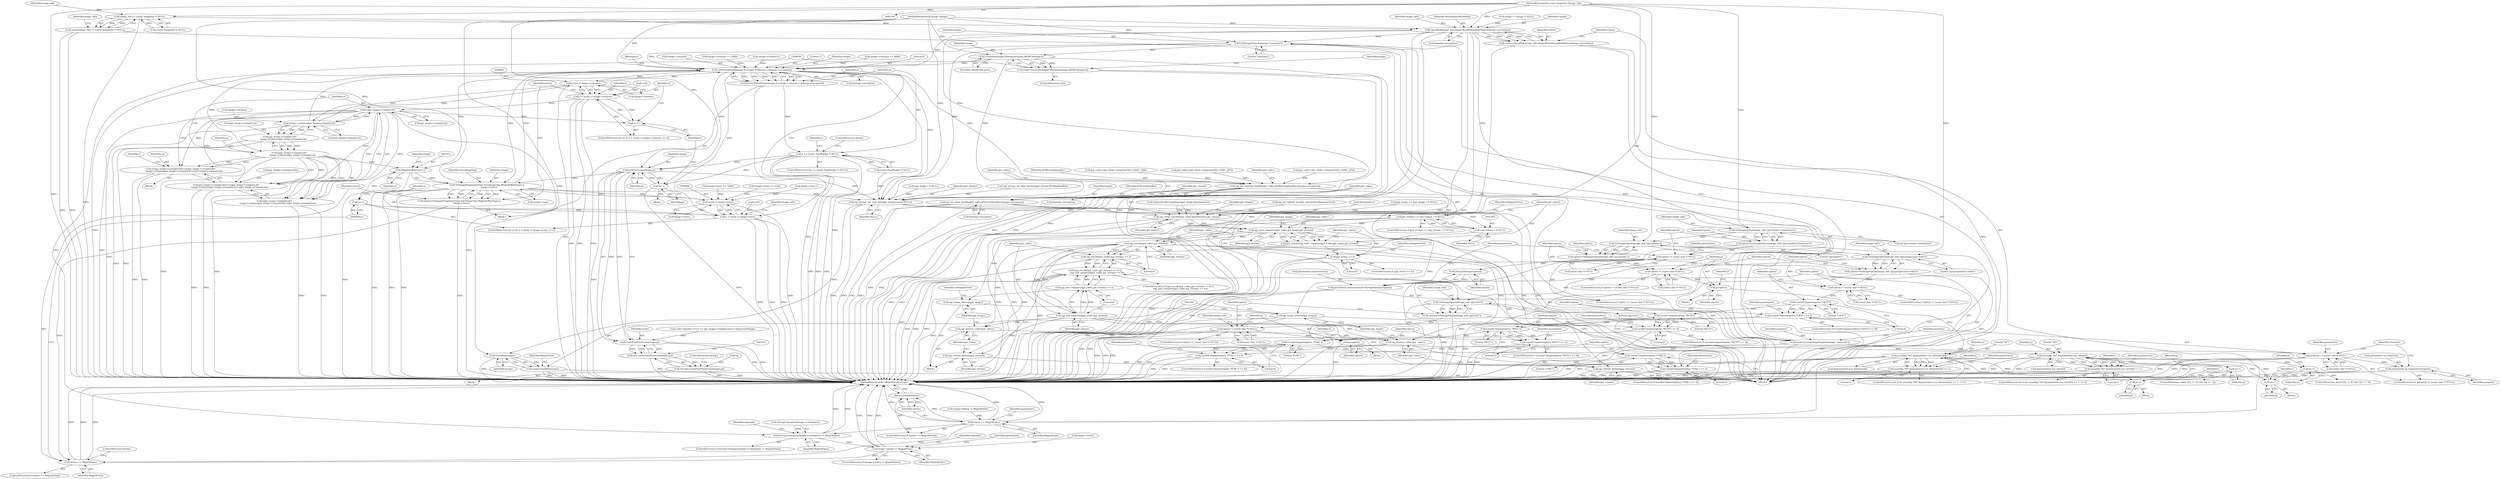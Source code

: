 digraph "0_ImageMagick_3d5ac8c20846871f1eb3068b65f93da7cd33bfd0_0@pointer" {
"1000110" [label="(MethodParameterIn,const ImageInfo *image_info)"];
"1000127" [label="(Call,image_info != (const ImageInfo *) NULL)"];
"1000126" [label="(Call,assert(image_info != (const ImageInfo *) NULL))"];
"1000167" [label="(Call,OpenBlob(image_info,image,WriteBinaryBlobMode,&image->exception))"];
"1000165" [label="(Call,status=OpenBlob(image_info,image,WriteBinaryBlobMode,&image->exception))"];
"1000176" [label="(Call,status == MagickFalse)"];
"1000179" [label="(Return,return(status);)"];
"1000641" [label="(Call,IsGrayColorspace(image->colorspace) != MagickFalse)"];
"1000661" [label="(Call,image->matte != MagickFalse)"];
"1001167" [label="(Call,status == MagickFalse)"];
"1000225" [label="(Call,GetImageOption(image_info,\"jp2:number-resolutions\"))"];
"1000223" [label="(Call,option=GetImageOption(image_info,\"jp2:number-resolutions\"))"];
"1000229" [label="(Call,option != (const char *) NULL)"];
"1000238" [label="(Call,StringToInteger(option))"];
"1000234" [label="(Call,parameters.numresolution=StringToInteger(option))"];
"1000371" [label="(Call,GetImageOption(image_info,\"jp2:quality\"))"];
"1000369" [label="(Call,option=GetImageOption(image_info,\"jp2:quality\"))"];
"1000375" [label="(Call,option != (const char *) NULL)"];
"1000382" [label="(Call,p=option)"];
"1000390" [label="(Call,sscanf(p,\"%f\",&parameters.tcp_distoratio[i]))"];
"1000389" [label="(Call,sscanf(p,\"%f\",&parameters.tcp_distoratio[i]) == 1)"];
"1000418" [label="(Call,p++)"];
"1000426" [label="(Call,p++)"];
"1000442" [label="(Call,GetImageOption(image_info,\"jp2:progression-order\"))"];
"1000440" [label="(Call,option=GetImageOption(image_info,\"jp2:progression-order\"))"];
"1000446" [label="(Call,option != (const char *) NULL)"];
"1000454" [label="(Call,LocaleCompare(option,\"LRCP\"))"];
"1000453" [label="(Call,LocaleCompare(option,\"LRCP\") == 0)"];
"1000465" [label="(Call,LocaleCompare(option,\"RLCP\"))"];
"1000464" [label="(Call,LocaleCompare(option,\"RLCP\") == 0)"];
"1000476" [label="(Call,LocaleCompare(option,\"RPCL\"))"];
"1000475" [label="(Call,LocaleCompare(option,\"RPCL\") == 0)"];
"1000487" [label="(Call,LocaleCompare(option,\"PCRL\"))"];
"1000486" [label="(Call,LocaleCompare(option,\"PCRL\") == 0)"];
"1000498" [label="(Call,LocaleCompare(option,\"CPRL\"))"];
"1000497" [label="(Call,LocaleCompare(option,\"CPRL\") == 0)"];
"1000509" [label="(Call,GetImageOption(image_info,\"jp2:rate\"))"];
"1000507" [label="(Call,option=GetImageOption(image_info,\"jp2:rate\"))"];
"1000513" [label="(Call,option != (const char *) NULL)"];
"1000520" [label="(Call,p=option)"];
"1000528" [label="(Call,sscanf(p,\"%f\",&parameters.tcp_rates[i]))"];
"1000527" [label="(Call,sscanf(p,\"%f\",&parameters.tcp_rates[i]) == 1)"];
"1000556" [label="(Call,p++)"];
"1000564" [label="(Call,p++)"];
"1000603" [label="(Call,GetImageProperty(image,\"comment\"))"];
"1000601" [label="(Call,property=GetImageProperty(image,\"comment\"))"];
"1000607" [label="(Call,property != (const char *) NULL)"];
"1000612" [label="(Call,parameters.cp_comment=property)"];
"1000657" [label="(Call,TransformImageColorspace(image,sRGBColorspace))"];
"1000655" [label="(Call,(void) TransformImageColorspace(image,sRGBColorspace))"];
"1000957" [label="(Call,GetVirtualPixels(image,0,y,image->columns,1,&image->exception))"];
"1000955" [label="(Call,p=GetVirtualPixels(image,0,y,image->columns,1,&image->exception))"];
"1000970" [label="(Call,p == (const PixelPacket *) NULL)"];
"1001079" [label="(Call,GetPixelLuma(image,p))"];
"1001077" [label="(Call,scale*GetPixelLuma(image,p))"];
"1001075" [label="(Call,(int) (scale*GetPixelLuma(image,p)))"];
"1001072" [label="(Call,*q=(int) (scale*GetPixelLuma(image,p)))"];
"1001153" [label="(Call,p++)"];
"1001157" [label="(Call,SetImageProgress(image,SaveImageTag,(MagickOffsetType) y,\n      image->rows))"];
"1000945" [label="(Call,(ssize_t) image->rows)"];
"1000943" [label="(Call,y < (ssize_t) image->rows)"];
"1001155" [label="(Call,status=SetImageProgress(image,SaveImageTag,(MagickOffsetType) y,\n      image->rows))"];
"1001237" [label="(Call,opj_stream_set_user_data(jp2_stream,image,NULL))"];
"1001242" [label="(Call,jp2_stream == (opj_stream_t *) NULL)"];
"1001252" [label="(Call,opj_start_compress(jp2_codec,jp2_image,jp2_stream))"];
"1001250" [label="(Call,jp2_status=opj_start_compress(jp2_codec,jp2_image,jp2_stream))"];
"1001257" [label="(Call,jp2_status == 0)"];
"1001266" [label="(Call,opj_encode(jp2_codec,jp2_stream))"];
"1001265" [label="(Call,opj_encode(jp2_codec,jp2_stream) == 0)"];
"1001264" [label="(Call,(opj_encode(jp2_codec,jp2_stream) == 0) ||\n      (opj_end_compress(jp2_codec,jp2_stream) == 0))"];
"1001271" [label="(Call,opj_end_compress(jp2_codec,jp2_stream))"];
"1001270" [label="(Call,opj_end_compress(jp2_codec,jp2_stream) == 0)"];
"1001276" [label="(Call,opj_stream_destroy(jp2_stream))"];
"1001285" [label="(Call,opj_stream_destroy(jp2_stream))"];
"1001278" [label="(Call,opj_destroy_codec(jp2_codec))"];
"1001287" [label="(Call,opj_destroy_codec(jp2_codec))"];
"1001280" [label="(Call,opj_image_destroy(jp2_image))"];
"1001289" [label="(Call,opj_image_destroy(jp2_image))"];
"1001244" [label="(Call,(opj_stream_t *) NULL)"];
"1001293" [label="(Call,CloseBlob(image))"];
"1001291" [label="(Call,(void) CloseBlob(image))"];
"1000982" [label="(Call,(ssize_t) image->columns)"];
"1000980" [label="(Call,x < (ssize_t) image->columns)"];
"1000987" [label="(Call,x++)"];
"1001053" [label="(Call,x/jp2_image->comps[i].dx)"];
"1001021" [label="(Call,q=jp2_image->comps[i].data+(y/jp2_image->comps[i].dy*\n          image->columns/jp2_image->comps[i].dx+x/jp2_image->comps[i].dx))"];
"1001023" [label="(Call,jp2_image->comps[i].data+(y/jp2_image->comps[i].dy*\n          image->columns/jp2_image->comps[i].dx+x/jp2_image->comps[i].dx))"];
"1001042" [label="(Call,image->columns/jp2_image->comps[i].dx)"];
"1001034" [label="(Call,jp2_image->comps[i].dy*\n          image->columns/jp2_image->comps[i].dx)"];
"1001032" [label="(Call,y/jp2_image->comps[i].dy*\n          image->columns/jp2_image->comps[i].dx)"];
"1001031" [label="(Call,y/jp2_image->comps[i].dy*\n          image->columns/jp2_image->comps[i].dx+x/jp2_image->comps[i].dx)"];
"1001160" [label="(Call,(MagickOffsetType) y)"];
"1000950" [label="(Call,y++)"];
"1001201" [label="(Call,opj_set_warning_handler(jp2_codec,JP2WarningHandler,&image->exception))"];
"1001208" [label="(Call,opj_set_error_handler(jp2_codec,JP2ErrorHandler,&image->exception))"];
"1001215" [label="(Call,opj_setup_encoder(jp2_codec,&parameters,jp2_image))"];
"1000607" [label="(Call,property != (const char *) NULL)"];
"1000441" [label="(Identifier,option)"];
"1001263" [label="(ControlStructure,if ((opj_encode(jp2_codec,jp2_stream) == 0) ||\n      (opj_end_compress(jp2_codec,jp2_stream) == 0)))"];
"1000989" [label="(Block,)"];
"1000385" [label="(ControlStructure,for (i=0; sscanf(p,\"%f\",&parameters.tcp_distoratio[i]) == 1; i++))"];
"1000488" [label="(Identifier,option)"];
"1001281" [label="(Identifier,jp2_image)"];
"1000486" [label="(Call,LocaleCompare(option,\"PCRL\") == 0)"];
"1001160" [label="(Call,(MagickOffsetType) y)"];
"1001159" [label="(Identifier,SaveImageTag)"];
"1001248" [label="(Identifier,DelegateError)"];
"1000971" [label="(Identifier,p)"];
"1000904" [label="(Call,CinemaProfileCompliance(jp2_image,&parameters))"];
"1000456" [label="(Literal,\"LRCP\")"];
"1000383" [label="(Identifier,p)"];
"1000452" [label="(ControlStructure,if (LocaleCompare(option,\"LRCP\") == 0))"];
"1001244" [label="(Call,(opj_stream_t *) NULL)"];
"1000527" [label="(Call,sscanf(p,\"%f\",&parameters.tcp_rates[i]) == 1)"];
"1000390" [label="(Call,sscanf(p,\"%f\",&parameters.tcp_distoratio[i]))"];
"1001239" [label="(Identifier,image)"];
"1000649" [label="(Identifier,channels)"];
"1001258" [label="(Identifier,jp2_status)"];
"1001269" [label="(Literal,0)"];
"1001079" [label="(Call,GetPixelLuma(image,p))"];
"1001221" [label="(Identifier,jp2_stream)"];
"1000520" [label="(Call,p=option)"];
"1000377" [label="(Call,(const char *) NULL)"];
"1000888" [label="(Call,image->rows == 1080)"];
"1000956" [label="(Identifier,p)"];
"1000482" [label="(Identifier,parameters)"];
"1000493" [label="(Identifier,parameters)"];
"1000658" [label="(Identifier,image)"];
"1000667" [label="(Identifier,channels)"];
"1000957" [label="(Call,GetVirtualPixels(image,0,y,image->columns,1,&image->exception))"];
"1000380" [label="(Block,)"];
"1000228" [label="(ControlStructure,if (option != (const char *) NULL))"];
"1000374" [label="(ControlStructure,if (option != (const char *) NULL))"];
"1001278" [label="(Call,opj_destroy_codec(jp2_codec))"];
"1001265" [label="(Call,opj_encode(jp2_codec,jp2_stream) == 0)"];
"1001290" [label="(Identifier,jp2_image)"];
"1000391" [label="(Identifier,p)"];
"1000510" [label="(Identifier,image_info)"];
"1001071" [label="(Block,)"];
"1001203" [label="(Identifier,JP2WarningHandler)"];
"1001032" [label="(Call,y/jp2_image->comps[i].dy*\n          image->columns/jp2_image->comps[i].dx)"];
"1000426" [label="(Call,p++)"];
"1000463" [label="(ControlStructure,if (LocaleCompare(option,\"RLCP\") == 0))"];
"1000640" [label="(ControlStructure,if (IsGrayColorspace(image->colorspace) != MagickFalse))"];
"1001168" [label="(Identifier,status)"];
"1001296" [label="(Identifier,MagickTrue)"];
"1000440" [label="(Call,option=GetImageOption(image_info,\"jp2:progression-order\"))"];
"1000613" [label="(Call,parameters.cp_comment)"];
"1000504" [label="(Identifier,parameters)"];
"1000447" [label="(Identifier,option)"];
"1001211" [label="(Call,&image->exception)"];
"1000401" [label="(Identifier,i)"];
"1000500" [label="(Literal,\"CPRL\")"];
"1000952" [label="(Block,)"];
"1000965" [label="(Call,&image->exception)"];
"1000543" [label="(Identifier,i)"];
"1000479" [label="(Literal,0)"];
"1001266" [label="(Call,opj_encode(jp2_codec,jp2_stream))"];
"1000393" [label="(Call,&parameters.tcp_distoratio[i])"];
"1000399" [label="(Literal,1)"];
"1000568" [label="(Identifier,parameters)"];
"1000234" [label="(Call,parameters.numresolution=StringToInteger(option))"];
"1001075" [label="(Call,(int) (scale*GetPixelLuma(image,p)))"];
"1001297" [label="(MethodReturn,static MagickBooleanType)"];
"1001264" [label="(Call,(opj_encode(jp2_codec,jp2_stream) == 0) ||\n      (opj_end_compress(jp2_codec,jp2_stream) == 0))"];
"1000969" [label="(ControlStructure,if (p == (const PixelPacket *) NULL))"];
"1001255" [label="(Identifier,jp2_stream)"];
"1000176" [label="(Call,status == MagickFalse)"];
"1001252" [label="(Call,opj_start_compress(jp2_codec,jp2_image,jp2_stream))"];
"1000168" [label="(Identifier,image_info)"];
"1000557" [label="(Identifier,p)"];
"1000604" [label="(Identifier,image)"];
"1000939" [label="(ControlStructure,for (y=0; y < (ssize_t) image->rows; y++))"];
"1001164" [label="(Identifier,image)"];
"1001279" [label="(Identifier,jp2_codec)"];
"1001288" [label="(Identifier,jp2_codec)"];
"1001034" [label="(Call,jp2_image->comps[i].dy*\n          image->columns/jp2_image->comps[i].dx)"];
"1001208" [label="(Call,opj_set_error_handler(jp2_codec,JP2ErrorHandler,&image->exception))"];
"1000977" [label="(Call,x=0)"];
"1000239" [label="(Identifier,option)"];
"1001216" [label="(Identifier,jp2_codec)"];
"1000165" [label="(Call,status=OpenBlob(image_info,image,WriteBinaryBlobMode,&image->exception))"];
"1001267" [label="(Identifier,jp2_codec)"];
"1000976" [label="(ControlStructure,for (x=0; x < (ssize_t) image->columns; x++))"];
"1001155" [label="(Call,status=SetImageProgress(image,SaveImageTag,(MagickOffsetType) y,\n      image->rows))"];
"1001053" [label="(Call,x/jp2_image->comps[i].dx)"];
"1000602" [label="(Identifier,property)"];
"1000947" [label="(Call,image->rows)"];
"1000525" [label="(Identifier,i)"];
"1000512" [label="(ControlStructure,if (option != (const char *) NULL))"];
"1000223" [label="(Call,option=GetImageOption(image_info,\"jp2:number-resolutions\"))"];
"1000961" [label="(Call,image->columns)"];
"1001073" [label="(Call,*q)"];
"1001201" [label="(Call,opj_set_warning_handler(jp2_codec,JP2WarningHandler,&image->exception))"];
"1000614" [label="(Identifier,parameters)"];
"1000565" [label="(Identifier,p)"];
"1001287" [label="(Call,opj_destroy_codec(jp2_codec))"];
"1000487" [label="(Call,LocaleCompare(option,\"PCRL\"))"];
"1000508" [label="(Identifier,option)"];
"1001294" [label="(Identifier,image)"];
"1000167" [label="(Call,OpenBlob(image_info,image,WriteBinaryBlobMode,&image->exception))"];
"1001077" [label="(Call,scale*GetPixelLuma(image,p))"];
"1001166" [label="(ControlStructure,if (status == MagickFalse))"];
"1000618" [label="(Identifier,channels)"];
"1000418" [label="(Call,p++)"];
"1000127" [label="(Call,image_info != (const ImageInfo *) NULL)"];
"1000112" [label="(Block,)"];
"1000476" [label="(Call,LocaleCompare(option,\"RPCL\"))"];
"1000539" [label="(Identifier,i)"];
"1000375" [label="(Call,option != (const char *) NULL)"];
"1000170" [label="(Identifier,WriteBinaryBlobMode)"];
"1001204" [label="(Call,&image->exception)"];
"1000444" [label="(Literal,\"jp2:progression-order\")"];
"1000242" [label="(Identifier,parameters)"];
"1000514" [label="(Identifier,option)"];
"1001274" [label="(Literal,0)"];
"1000180" [label="(Identifier,status)"];
"1000530" [label="(Literal,\"%f\")"];
"1001042" [label="(Call,image->columns/jp2_image->comps[i].dx)"];
"1000151" [label="(Call,image->debug != MagickFalse)"];
"1000405" [label="(Identifier,i)"];
"1001209" [label="(Identifier,jp2_codec)"];
"1000641" [label="(Call,IsGrayColorspace(image->colorspace) != MagickFalse)"];
"1000528" [label="(Call,sscanf(p,\"%f\",&parameters.tcp_rates[i]))"];
"1001259" [label="(Literal,0)"];
"1000882" [label="(Call,image->columns == 2048)"];
"1001154" [label="(Identifier,p)"];
"1000110" [label="(MethodParameterIn,const ImageInfo *image_info)"];
"1001192" [label="(Call,jp2_codec=opj_create_compress(OPJ_CODEC_J2K))"];
"1000940" [label="(Call,y=0)"];
"1000372" [label="(Identifier,image_info)"];
"1000945" [label="(Call,(ssize_t) image->rows)"];
"1000485" [label="(ControlStructure,if (LocaleCompare(option,\"PCRL\") == 0))"];
"1000601" [label="(Call,property=GetImageProperty(image,\"comment\"))"];
"1000370" [label="(Identifier,option)"];
"1001210" [label="(Identifier,JP2ErrorHandler)"];
"1000453" [label="(Call,LocaleCompare(option,\"LRCP\") == 0)"];
"1001021" [label="(Call,q=jp2_image->comps[i].data+(y/jp2_image->comps[i].dy*\n          image->columns/jp2_image->comps[i].dx+x/jp2_image->comps[i].dx))"];
"1001242" [label="(Call,jp2_stream == (opj_stream_t *) NULL)"];
"1001054" [label="(Identifier,x)"];
"1000166" [label="(Identifier,status)"];
"1000455" [label="(Identifier,option)"];
"1000955" [label="(Call,p=GetVirtualPixels(image,0,y,image->columns,1,&image->exception))"];
"1000224" [label="(Identifier,option)"];
"1000443" [label="(Identifier,image_info)"];
"1000978" [label="(Identifier,x)"];
"1001158" [label="(Identifier,image)"];
"1000178" [label="(Identifier,MagickFalse)"];
"1000522" [label="(Identifier,option)"];
"1000475" [label="(Call,LocaleCompare(option,\"RPCL\") == 0)"];
"1000177" [label="(Identifier,status)"];
"1001024" [label="(Call,jp2_image->comps[i].data)"];
"1000808" [label="(Call,(opj_image_t *) NULL)"];
"1001250" [label="(Call,jp2_status=opj_start_compress(jp2_codec,jp2_image,jp2_stream))"];
"1001289" [label="(Call,opj_image_destroy(jp2_image))"];
"1000842" [label="(Call,image->columns-1)"];
"1001273" [label="(Identifier,jp2_stream)"];
"1000468" [label="(Literal,0)"];
"1000457" [label="(Literal,0)"];
"1000984" [label="(Call,image->columns)"];
"1000501" [label="(Literal,0)"];
"1000471" [label="(Identifier,parameters)"];
"1000981" [label="(Identifier,x)"];
"1000179" [label="(Return,return(status);)"];
"1000467" [label="(Literal,\"RLCP\")"];
"1001215" [label="(Call,opj_setup_encoder(jp2_codec,&parameters,jp2_image))"];
"1001179" [label="(Call,jp2_codec=opj_create_compress(OPJ_CODEC_JPT))"];
"1001241" [label="(ControlStructure,if (jp2_stream == (opj_stream_t *) NULL))"];
"1000499" [label="(Identifier,option)"];
"1000230" [label="(Identifier,option)"];
"1000670" [label="(Identifier,parameters)"];
"1000235" [label="(Call,parameters.numresolution)"];
"1000662" [label="(Call,image->matte)"];
"1000489" [label="(Literal,\"PCRL\")"];
"1000389" [label="(Call,sscanf(p,\"%f\",&parameters.tcp_distoratio[i]) == 1)"];
"1000474" [label="(ControlStructure,if (LocaleCompare(option,\"RPCL\") == 0))"];
"1001246" [label="(Identifier,NULL)"];
"1000139" [label="(Call,image != (Image *) NULL)"];
"1001251" [label="(Identifier,jp2_status)"];
"1000126" [label="(Call,assert(image_info != (const ImageInfo *) NULL))"];
"1000402" [label="(Block,)"];
"1000660" [label="(ControlStructure,if (image->matte != MagickFalse))"];
"1000465" [label="(Call,LocaleCompare(option,\"RLCP\"))"];
"1000496" [label="(ControlStructure,if (LocaleCompare(option,\"CPRL\") == 0))"];
"1001202" [label="(Identifier,jp2_codec)"];
"1000661" [label="(Call,image->matte != MagickFalse)"];
"1000515" [label="(Call,(const char *) NULL)"];
"1000987" [label="(Call,x++)"];
"1001237" [label="(Call,opj_stream_set_user_data(jp2_stream,image,NULL))"];
"1001035" [label="(Call,jp2_image->comps[i].dy)"];
"1001197" [label="(Call,jp2_codec=opj_create_compress(OPJ_CODEC_JP2))"];
"1000111" [label="(MethodParameterIn,Image *image)"];
"1000225" [label="(Call,GetImageOption(image_info,\"jp2:number-resolutions\"))"];
"1000655" [label="(Call,(void) TransformImageColorspace(image,sRGBColorspace))"];
"1001167" [label="(Call,status == MagickFalse)"];
"1000654" [label="(ControlStructure,else)"];
"1000550" [label="(Identifier,p)"];
"1001293" [label="(Call,CloseBlob(image))"];
"1000608" [label="(Identifier,property)"];
"1000236" [label="(Identifier,parameters)"];
"1000460" [label="(Identifier,parameters)"];
"1001033" [label="(Identifier,y)"];
"1001271" [label="(Call,opj_end_compress(jp2_codec,jp2_stream))"];
"1000521" [label="(Identifier,p)"];
"1001023" [label="(Call,jp2_image->comps[i].data+(y/jp2_image->comps[i].dy*\n          image->columns/jp2_image->comps[i].dx+x/jp2_image->comps[i].dx))"];
"1001291" [label="(Call,(void) CloseBlob(image))"];
"1001156" [label="(Identifier,status)"];
"1000642" [label="(Call,IsGrayColorspace(image->colorspace))"];
"1001072" [label="(Call,*q=(int) (scale*GetPixelLuma(image,p)))"];
"1001254" [label="(Identifier,jp2_image)"];
"1001256" [label="(ControlStructure,if (jp2_status == 0))"];
"1000982" [label="(Call,(ssize_t) image->columns)"];
"1001276" [label="(Call,opj_stream_destroy(jp2_stream))"];
"1000231" [label="(Call,(const char *) NULL)"];
"1000964" [label="(Literal,1)"];
"1000606" [label="(ControlStructure,if (property != (const char *) NULL))"];
"1000427" [label="(Identifier,p)"];
"1000612" [label="(Call,parameters.cp_comment=property)"];
"1001283" [label="(Identifier,DelegateError)"];
"1000183" [label="(Identifier,parameters)"];
"1001277" [label="(Identifier,jp2_stream)"];
"1001219" [label="(Identifier,jp2_image)"];
"1000128" [label="(Identifier,image_info)"];
"1000511" [label="(Literal,\"jp2:rate\")"];
"1000958" [label="(Identifier,image)"];
"1001243" [label="(Identifier,jp2_stream)"];
"1000226" [label="(Identifier,image_info)"];
"1001257" [label="(Call,jp2_status == 0)"];
"1000581" [label="(Identifier,image_info)"];
"1001046" [label="(Call,jp2_image->comps[i].dx)"];
"1001286" [label="(Identifier,jp2_stream)"];
"1001043" [label="(Call,image->columns)"];
"1000430" [label="(Identifier,parameters)"];
"1001162" [label="(Identifier,y)"];
"1000546" [label="(ControlStructure,while ((*p != '\0') && (*p != ',')))"];
"1000371" [label="(Call,GetImageOption(image_info,\"jp2:quality\"))"];
"1000382" [label="(Call,p=option)"];
"1000412" [label="(Identifier,p)"];
"1000135" [label="(Identifier,image_info)"];
"1000663" [label="(Identifier,image)"];
"1000992" [label="(Identifier,i)"];
"1000369" [label="(Call,option=GetImageOption(image_info,\"jp2:quality\"))"];
"1000448" [label="(Call,(const char *) NULL)"];
"1001272" [label="(Identifier,jp2_codec)"];
"1000227" [label="(Literal,\"jp2:number-resolutions\")"];
"1001170" [label="(ControlStructure,break;)"];
"1000951" [label="(Identifier,y)"];
"1000894" [label="(Call,image->columns == 4096)"];
"1000537" [label="(Literal,1)"];
"1000659" [label="(Identifier,sRGBColorspace)"];
"1000498" [label="(Call,LocaleCompare(option,\"CPRL\"))"];
"1000943" [label="(Call,y < (ssize_t) image->rows)"];
"1001268" [label="(Identifier,jp2_stream)"];
"1001080" [label="(Identifier,image)"];
"1000970" [label="(Call,p == (const PixelPacket *) NULL)"];
"1000129" [label="(Call,(const ImageInfo *) NULL)"];
"1000490" [label="(Literal,0)"];
"1000445" [label="(ControlStructure,if (option != (const char *) NULL))"];
"1000454" [label="(Call,LocaleCompare(option,\"LRCP\"))"];
"1000169" [label="(Identifier,image)"];
"1000531" [label="(Call,&parameters.tcp_rates[i])"];
"1000980" [label="(Call,x < (ssize_t) image->columns)"];
"1000523" [label="(ControlStructure,for (i=0; sscanf(p,\"%f\",&parameters.tcp_rates[i]) == 1; i++))"];
"1001169" [label="(Identifier,MagickFalse)"];
"1001280" [label="(Call,opj_image_destroy(jp2_image))"];
"1000899" [label="(Call,image->rows == 2160)"];
"1000181" [label="(Call,opj_set_default_encoder_parameters(&parameters))"];
"1000944" [label="(Identifier,y)"];
"1000376" [label="(Identifier,option)"];
"1001001" [label="(Block,)"];
"1000477" [label="(Identifier,option)"];
"1000616" [label="(Identifier,property)"];
"1000959" [label="(Literal,0)"];
"1000646" [label="(Identifier,MagickFalse)"];
"1001078" [label="(Identifier,scale)"];
"1001153" [label="(Call,p++)"];
"1000603" [label="(Call,GetImageProperty(image,\"comment\"))"];
"1000373" [label="(Literal,\"jp2:quality\")"];
"1000972" [label="(Call,(const PixelPacket *) NULL)"];
"1000171" [label="(Call,&image->exception)"];
"1000605" [label="(Literal,\"comment\")"];
"1001285" [label="(Call,opj_stream_destroy(jp2_stream))"];
"1000387" [label="(Identifier,i)"];
"1001055" [label="(Call,jp2_image->comps[i].dx)"];
"1000865" [label="(Call,image->rows-1)"];
"1000609" [label="(Call,(const char *) NULL)"];
"1000509" [label="(Call,GetImageOption(image_info,\"jp2:rate\"))"];
"1001163" [label="(Call,image->rows)"];
"1001063" [label="(Identifier,i)"];
"1000960" [label="(Identifier,y)"];
"1000408" [label="(ControlStructure,while ((*p != '\0') && (*p != ',')))"];
"1000442" [label="(Call,GetImageOption(image_info,\"jp2:progression-order\"))"];
"1000229" [label="(Call,option != (const char *) NULL)"];
"1000657" [label="(Call,TransformImageColorspace(image,sRGBColorspace))"];
"1000507" [label="(Call,option=GetImageOption(image_info,\"jp2:rate\"))"];
"1001217" [label="(Call,&parameters)"];
"1001081" [label="(Identifier,p)"];
"1000497" [label="(Call,LocaleCompare(option,\"CPRL\") == 0)"];
"1001240" [label="(Identifier,NULL)"];
"1000806" [label="(Call,jp2_image == (opj_image_t *) NULL)"];
"1001275" [label="(Block,)"];
"1001031" [label="(Call,y/jp2_image->comps[i].dy*\n          image->columns/jp2_image->comps[i].dx+x/jp2_image->comps[i].dx)"];
"1000238" [label="(Call,StringToInteger(option))"];
"1001022" [label="(Identifier,q)"];
"1000384" [label="(Identifier,option)"];
"1000466" [label="(Identifier,option)"];
"1001238" [label="(Identifier,jp2_stream)"];
"1000392" [label="(Literal,\"%f\")"];
"1000540" [label="(Block,)"];
"1000665" [label="(Identifier,MagickFalse)"];
"1000518" [label="(Block,)"];
"1001082" [label="(ControlStructure,break;)"];
"1000950" [label="(Call,y++)"];
"1000513" [label="(Call,option != (const char *) NULL)"];
"1000564" [label="(Call,p++)"];
"1001004" [label="(Call,scale=(double) ((1UL << jp2_image->comps[i].prec)-1)/QuantumRange)"];
"1001175" [label="(Identifier,image_info)"];
"1000478" [label="(Literal,\"RPCL\")"];
"1001234" [label="(Call,opj_stream_set_skip_function(jp2_stream,JP2SkipHandler))"];
"1000975" [label="(ControlStructure,break;)"];
"1001253" [label="(Identifier,jp2_codec)"];
"1000988" [label="(Identifier,x)"];
"1000446" [label="(Call,option != (const char *) NULL)"];
"1001270" [label="(Call,opj_end_compress(jp2_codec,jp2_stream) == 0)"];
"1000464" [label="(Call,LocaleCompare(option,\"RLCP\") == 0)"];
"1000175" [label="(ControlStructure,if (status == MagickFalse))"];
"1000419" [label="(Identifier,p)"];
"1000556" [label="(Call,p++)"];
"1001157" [label="(Call,SetImageProgress(image,SaveImageTag,(MagickOffsetType) y,\n      image->rows))"];
"1001261" [label="(Identifier,DelegateError)"];
"1000529" [label="(Identifier,p)"];
"1000110" -> "1000109"  [label="AST: "];
"1000110" -> "1001297"  [label="DDG: "];
"1000110" -> "1000127"  [label="DDG: "];
"1000110" -> "1000167"  [label="DDG: "];
"1000110" -> "1000225"  [label="DDG: "];
"1000110" -> "1000371"  [label="DDG: "];
"1000110" -> "1000442"  [label="DDG: "];
"1000110" -> "1000509"  [label="DDG: "];
"1000127" -> "1000126"  [label="AST: "];
"1000127" -> "1000129"  [label="CFG: "];
"1000128" -> "1000127"  [label="AST: "];
"1000129" -> "1000127"  [label="AST: "];
"1000126" -> "1000127"  [label="CFG: "];
"1000127" -> "1001297"  [label="DDG: "];
"1000127" -> "1000126"  [label="DDG: "];
"1000127" -> "1000126"  [label="DDG: "];
"1000129" -> "1000127"  [label="DDG: "];
"1000127" -> "1000167"  [label="DDG: "];
"1000126" -> "1000112"  [label="AST: "];
"1000135" -> "1000126"  [label="CFG: "];
"1000126" -> "1001297"  [label="DDG: "];
"1000126" -> "1001297"  [label="DDG: "];
"1000167" -> "1000165"  [label="AST: "];
"1000167" -> "1000171"  [label="CFG: "];
"1000168" -> "1000167"  [label="AST: "];
"1000169" -> "1000167"  [label="AST: "];
"1000170" -> "1000167"  [label="AST: "];
"1000171" -> "1000167"  [label="AST: "];
"1000165" -> "1000167"  [label="CFG: "];
"1000167" -> "1001297"  [label="DDG: "];
"1000167" -> "1001297"  [label="DDG: "];
"1000167" -> "1001297"  [label="DDG: "];
"1000167" -> "1001297"  [label="DDG: "];
"1000167" -> "1000165"  [label="DDG: "];
"1000167" -> "1000165"  [label="DDG: "];
"1000167" -> "1000165"  [label="DDG: "];
"1000167" -> "1000165"  [label="DDG: "];
"1000139" -> "1000167"  [label="DDG: "];
"1000111" -> "1000167"  [label="DDG: "];
"1000167" -> "1000225"  [label="DDG: "];
"1000167" -> "1000603"  [label="DDG: "];
"1000167" -> "1000957"  [label="DDG: "];
"1000167" -> "1001201"  [label="DDG: "];
"1000165" -> "1000112"  [label="AST: "];
"1000166" -> "1000165"  [label="AST: "];
"1000177" -> "1000165"  [label="CFG: "];
"1000165" -> "1001297"  [label="DDG: "];
"1000165" -> "1000176"  [label="DDG: "];
"1000176" -> "1000175"  [label="AST: "];
"1000176" -> "1000178"  [label="CFG: "];
"1000177" -> "1000176"  [label="AST: "];
"1000178" -> "1000176"  [label="AST: "];
"1000180" -> "1000176"  [label="CFG: "];
"1000183" -> "1000176"  [label="CFG: "];
"1000176" -> "1001297"  [label="DDG: "];
"1000176" -> "1001297"  [label="DDG: "];
"1000176" -> "1001297"  [label="DDG: "];
"1000151" -> "1000176"  [label="DDG: "];
"1000176" -> "1000179"  [label="DDG: "];
"1000176" -> "1000641"  [label="DDG: "];
"1000176" -> "1001167"  [label="DDG: "];
"1000179" -> "1000175"  [label="AST: "];
"1000179" -> "1000180"  [label="CFG: "];
"1000180" -> "1000179"  [label="AST: "];
"1001297" -> "1000179"  [label="CFG: "];
"1000179" -> "1001297"  [label="DDG: "];
"1000180" -> "1000179"  [label="DDG: "];
"1000641" -> "1000640"  [label="AST: "];
"1000641" -> "1000646"  [label="CFG: "];
"1000642" -> "1000641"  [label="AST: "];
"1000646" -> "1000641"  [label="AST: "];
"1000649" -> "1000641"  [label="CFG: "];
"1000656" -> "1000641"  [label="CFG: "];
"1000641" -> "1001297"  [label="DDG: "];
"1000641" -> "1001297"  [label="DDG: "];
"1000642" -> "1000641"  [label="DDG: "];
"1000641" -> "1000661"  [label="DDG: "];
"1000661" -> "1000660"  [label="AST: "];
"1000661" -> "1000665"  [label="CFG: "];
"1000662" -> "1000661"  [label="AST: "];
"1000665" -> "1000661"  [label="AST: "];
"1000667" -> "1000661"  [label="CFG: "];
"1000670" -> "1000661"  [label="CFG: "];
"1000661" -> "1001297"  [label="DDG: "];
"1000661" -> "1001297"  [label="DDG: "];
"1000661" -> "1001297"  [label="DDG: "];
"1000661" -> "1001167"  [label="DDG: "];
"1001167" -> "1001166"  [label="AST: "];
"1001167" -> "1001169"  [label="CFG: "];
"1001168" -> "1001167"  [label="AST: "];
"1001169" -> "1001167"  [label="AST: "];
"1001170" -> "1001167"  [label="CFG: "];
"1000951" -> "1001167"  [label="CFG: "];
"1001167" -> "1001297"  [label="DDG: "];
"1001167" -> "1001297"  [label="DDG: "];
"1001167" -> "1001297"  [label="DDG: "];
"1001155" -> "1001167"  [label="DDG: "];
"1000225" -> "1000223"  [label="AST: "];
"1000225" -> "1000227"  [label="CFG: "];
"1000226" -> "1000225"  [label="AST: "];
"1000227" -> "1000225"  [label="AST: "];
"1000223" -> "1000225"  [label="CFG: "];
"1000225" -> "1000223"  [label="DDG: "];
"1000225" -> "1000223"  [label="DDG: "];
"1000225" -> "1000371"  [label="DDG: "];
"1000223" -> "1000112"  [label="AST: "];
"1000224" -> "1000223"  [label="AST: "];
"1000230" -> "1000223"  [label="CFG: "];
"1000223" -> "1001297"  [label="DDG: "];
"1000223" -> "1000229"  [label="DDG: "];
"1000229" -> "1000228"  [label="AST: "];
"1000229" -> "1000231"  [label="CFG: "];
"1000230" -> "1000229"  [label="AST: "];
"1000231" -> "1000229"  [label="AST: "];
"1000236" -> "1000229"  [label="CFG: "];
"1000242" -> "1000229"  [label="CFG: "];
"1000231" -> "1000229"  [label="DDG: "];
"1000229" -> "1000238"  [label="DDG: "];
"1000238" -> "1000234"  [label="AST: "];
"1000238" -> "1000239"  [label="CFG: "];
"1000239" -> "1000238"  [label="AST: "];
"1000234" -> "1000238"  [label="CFG: "];
"1000238" -> "1000234"  [label="DDG: "];
"1000234" -> "1000228"  [label="AST: "];
"1000235" -> "1000234"  [label="AST: "];
"1000242" -> "1000234"  [label="CFG: "];
"1000234" -> "1001297"  [label="DDG: "];
"1000234" -> "1001297"  [label="DDG: "];
"1000371" -> "1000369"  [label="AST: "];
"1000371" -> "1000373"  [label="CFG: "];
"1000372" -> "1000371"  [label="AST: "];
"1000373" -> "1000371"  [label="AST: "];
"1000369" -> "1000371"  [label="CFG: "];
"1000371" -> "1000369"  [label="DDG: "];
"1000371" -> "1000369"  [label="DDG: "];
"1000371" -> "1000442"  [label="DDG: "];
"1000369" -> "1000112"  [label="AST: "];
"1000370" -> "1000369"  [label="AST: "];
"1000376" -> "1000369"  [label="CFG: "];
"1000369" -> "1001297"  [label="DDG: "];
"1000369" -> "1000375"  [label="DDG: "];
"1000375" -> "1000374"  [label="AST: "];
"1000375" -> "1000377"  [label="CFG: "];
"1000376" -> "1000375"  [label="AST: "];
"1000377" -> "1000375"  [label="AST: "];
"1000383" -> "1000375"  [label="CFG: "];
"1000441" -> "1000375"  [label="CFG: "];
"1000377" -> "1000375"  [label="DDG: "];
"1000375" -> "1000382"  [label="DDG: "];
"1000382" -> "1000380"  [label="AST: "];
"1000382" -> "1000384"  [label="CFG: "];
"1000383" -> "1000382"  [label="AST: "];
"1000384" -> "1000382"  [label="AST: "];
"1000387" -> "1000382"  [label="CFG: "];
"1000382" -> "1000390"  [label="DDG: "];
"1000390" -> "1000389"  [label="AST: "];
"1000390" -> "1000393"  [label="CFG: "];
"1000391" -> "1000390"  [label="AST: "];
"1000392" -> "1000390"  [label="AST: "];
"1000393" -> "1000390"  [label="AST: "];
"1000399" -> "1000390"  [label="CFG: "];
"1000390" -> "1001297"  [label="DDG: "];
"1000390" -> "1001297"  [label="DDG: "];
"1000390" -> "1000389"  [label="DDG: "];
"1000390" -> "1000389"  [label="DDG: "];
"1000390" -> "1000389"  [label="DDG: "];
"1000426" -> "1000390"  [label="DDG: "];
"1000390" -> "1000418"  [label="DDG: "];
"1000390" -> "1000426"  [label="DDG: "];
"1000389" -> "1000385"  [label="AST: "];
"1000389" -> "1000399"  [label="CFG: "];
"1000399" -> "1000389"  [label="AST: "];
"1000405" -> "1000389"  [label="CFG: "];
"1000430" -> "1000389"  [label="CFG: "];
"1000389" -> "1001297"  [label="DDG: "];
"1000389" -> "1001297"  [label="DDG: "];
"1000418" -> "1000408"  [label="AST: "];
"1000418" -> "1000419"  [label="CFG: "];
"1000419" -> "1000418"  [label="AST: "];
"1000412" -> "1000418"  [label="CFG: "];
"1000418" -> "1001297"  [label="DDG: "];
"1000418" -> "1000426"  [label="DDG: "];
"1000426" -> "1000402"  [label="AST: "];
"1000426" -> "1000427"  [label="CFG: "];
"1000427" -> "1000426"  [label="AST: "];
"1000401" -> "1000426"  [label="CFG: "];
"1000442" -> "1000440"  [label="AST: "];
"1000442" -> "1000444"  [label="CFG: "];
"1000443" -> "1000442"  [label="AST: "];
"1000444" -> "1000442"  [label="AST: "];
"1000440" -> "1000442"  [label="CFG: "];
"1000442" -> "1000440"  [label="DDG: "];
"1000442" -> "1000440"  [label="DDG: "];
"1000442" -> "1000509"  [label="DDG: "];
"1000440" -> "1000112"  [label="AST: "];
"1000441" -> "1000440"  [label="AST: "];
"1000447" -> "1000440"  [label="CFG: "];
"1000440" -> "1001297"  [label="DDG: "];
"1000440" -> "1000446"  [label="DDG: "];
"1000446" -> "1000445"  [label="AST: "];
"1000446" -> "1000448"  [label="CFG: "];
"1000447" -> "1000446"  [label="AST: "];
"1000448" -> "1000446"  [label="AST: "];
"1000455" -> "1000446"  [label="CFG: "];
"1000508" -> "1000446"  [label="CFG: "];
"1000448" -> "1000446"  [label="DDG: "];
"1000446" -> "1000454"  [label="DDG: "];
"1000454" -> "1000453"  [label="AST: "];
"1000454" -> "1000456"  [label="CFG: "];
"1000455" -> "1000454"  [label="AST: "];
"1000456" -> "1000454"  [label="AST: "];
"1000457" -> "1000454"  [label="CFG: "];
"1000454" -> "1000453"  [label="DDG: "];
"1000454" -> "1000453"  [label="DDG: "];
"1000454" -> "1000465"  [label="DDG: "];
"1000453" -> "1000452"  [label="AST: "];
"1000453" -> "1000457"  [label="CFG: "];
"1000457" -> "1000453"  [label="AST: "];
"1000460" -> "1000453"  [label="CFG: "];
"1000466" -> "1000453"  [label="CFG: "];
"1000453" -> "1001297"  [label="DDG: "];
"1000453" -> "1001297"  [label="DDG: "];
"1000465" -> "1000464"  [label="AST: "];
"1000465" -> "1000467"  [label="CFG: "];
"1000466" -> "1000465"  [label="AST: "];
"1000467" -> "1000465"  [label="AST: "];
"1000468" -> "1000465"  [label="CFG: "];
"1000465" -> "1000464"  [label="DDG: "];
"1000465" -> "1000464"  [label="DDG: "];
"1000465" -> "1000476"  [label="DDG: "];
"1000464" -> "1000463"  [label="AST: "];
"1000464" -> "1000468"  [label="CFG: "];
"1000468" -> "1000464"  [label="AST: "];
"1000471" -> "1000464"  [label="CFG: "];
"1000477" -> "1000464"  [label="CFG: "];
"1000464" -> "1001297"  [label="DDG: "];
"1000464" -> "1001297"  [label="DDG: "];
"1000476" -> "1000475"  [label="AST: "];
"1000476" -> "1000478"  [label="CFG: "];
"1000477" -> "1000476"  [label="AST: "];
"1000478" -> "1000476"  [label="AST: "];
"1000479" -> "1000476"  [label="CFG: "];
"1000476" -> "1000475"  [label="DDG: "];
"1000476" -> "1000475"  [label="DDG: "];
"1000476" -> "1000487"  [label="DDG: "];
"1000475" -> "1000474"  [label="AST: "];
"1000475" -> "1000479"  [label="CFG: "];
"1000479" -> "1000475"  [label="AST: "];
"1000482" -> "1000475"  [label="CFG: "];
"1000488" -> "1000475"  [label="CFG: "];
"1000475" -> "1001297"  [label="DDG: "];
"1000475" -> "1001297"  [label="DDG: "];
"1000487" -> "1000486"  [label="AST: "];
"1000487" -> "1000489"  [label="CFG: "];
"1000488" -> "1000487"  [label="AST: "];
"1000489" -> "1000487"  [label="AST: "];
"1000490" -> "1000487"  [label="CFG: "];
"1000487" -> "1000486"  [label="DDG: "];
"1000487" -> "1000486"  [label="DDG: "];
"1000487" -> "1000498"  [label="DDG: "];
"1000486" -> "1000485"  [label="AST: "];
"1000486" -> "1000490"  [label="CFG: "];
"1000490" -> "1000486"  [label="AST: "];
"1000493" -> "1000486"  [label="CFG: "];
"1000499" -> "1000486"  [label="CFG: "];
"1000486" -> "1001297"  [label="DDG: "];
"1000486" -> "1001297"  [label="DDG: "];
"1000498" -> "1000497"  [label="AST: "];
"1000498" -> "1000500"  [label="CFG: "];
"1000499" -> "1000498"  [label="AST: "];
"1000500" -> "1000498"  [label="AST: "];
"1000501" -> "1000498"  [label="CFG: "];
"1000498" -> "1000497"  [label="DDG: "];
"1000498" -> "1000497"  [label="DDG: "];
"1000497" -> "1000496"  [label="AST: "];
"1000497" -> "1000501"  [label="CFG: "];
"1000501" -> "1000497"  [label="AST: "];
"1000504" -> "1000497"  [label="CFG: "];
"1000508" -> "1000497"  [label="CFG: "];
"1000497" -> "1001297"  [label="DDG: "];
"1000497" -> "1001297"  [label="DDG: "];
"1000509" -> "1000507"  [label="AST: "];
"1000509" -> "1000511"  [label="CFG: "];
"1000510" -> "1000509"  [label="AST: "];
"1000511" -> "1000509"  [label="AST: "];
"1000507" -> "1000509"  [label="CFG: "];
"1000509" -> "1001297"  [label="DDG: "];
"1000509" -> "1000507"  [label="DDG: "];
"1000509" -> "1000507"  [label="DDG: "];
"1000507" -> "1000112"  [label="AST: "];
"1000508" -> "1000507"  [label="AST: "];
"1000514" -> "1000507"  [label="CFG: "];
"1000507" -> "1001297"  [label="DDG: "];
"1000507" -> "1000513"  [label="DDG: "];
"1000513" -> "1000512"  [label="AST: "];
"1000513" -> "1000515"  [label="CFG: "];
"1000514" -> "1000513"  [label="AST: "];
"1000515" -> "1000513"  [label="AST: "];
"1000521" -> "1000513"  [label="CFG: "];
"1000581" -> "1000513"  [label="CFG: "];
"1000513" -> "1001297"  [label="DDG: "];
"1000513" -> "1001297"  [label="DDG: "];
"1000515" -> "1000513"  [label="DDG: "];
"1000513" -> "1000520"  [label="DDG: "];
"1000520" -> "1000518"  [label="AST: "];
"1000520" -> "1000522"  [label="CFG: "];
"1000521" -> "1000520"  [label="AST: "];
"1000522" -> "1000520"  [label="AST: "];
"1000525" -> "1000520"  [label="CFG: "];
"1000520" -> "1001297"  [label="DDG: "];
"1000520" -> "1000528"  [label="DDG: "];
"1000528" -> "1000527"  [label="AST: "];
"1000528" -> "1000531"  [label="CFG: "];
"1000529" -> "1000528"  [label="AST: "];
"1000530" -> "1000528"  [label="AST: "];
"1000531" -> "1000528"  [label="AST: "];
"1000537" -> "1000528"  [label="CFG: "];
"1000528" -> "1001297"  [label="DDG: "];
"1000528" -> "1001297"  [label="DDG: "];
"1000528" -> "1000527"  [label="DDG: "];
"1000528" -> "1000527"  [label="DDG: "];
"1000528" -> "1000527"  [label="DDG: "];
"1000564" -> "1000528"  [label="DDG: "];
"1000528" -> "1000556"  [label="DDG: "];
"1000528" -> "1000564"  [label="DDG: "];
"1000527" -> "1000523"  [label="AST: "];
"1000527" -> "1000537"  [label="CFG: "];
"1000537" -> "1000527"  [label="AST: "];
"1000543" -> "1000527"  [label="CFG: "];
"1000568" -> "1000527"  [label="CFG: "];
"1000527" -> "1001297"  [label="DDG: "];
"1000527" -> "1001297"  [label="DDG: "];
"1000556" -> "1000546"  [label="AST: "];
"1000556" -> "1000557"  [label="CFG: "];
"1000557" -> "1000556"  [label="AST: "];
"1000550" -> "1000556"  [label="CFG: "];
"1000556" -> "1001297"  [label="DDG: "];
"1000556" -> "1000564"  [label="DDG: "];
"1000564" -> "1000540"  [label="AST: "];
"1000564" -> "1000565"  [label="CFG: "];
"1000565" -> "1000564"  [label="AST: "];
"1000539" -> "1000564"  [label="CFG: "];
"1000603" -> "1000601"  [label="AST: "];
"1000603" -> "1000605"  [label="CFG: "];
"1000604" -> "1000603"  [label="AST: "];
"1000605" -> "1000603"  [label="AST: "];
"1000601" -> "1000603"  [label="CFG: "];
"1000603" -> "1000601"  [label="DDG: "];
"1000603" -> "1000601"  [label="DDG: "];
"1000111" -> "1000603"  [label="DDG: "];
"1000603" -> "1000657"  [label="DDG: "];
"1000603" -> "1000957"  [label="DDG: "];
"1000603" -> "1001237"  [label="DDG: "];
"1000601" -> "1000112"  [label="AST: "];
"1000602" -> "1000601"  [label="AST: "];
"1000608" -> "1000601"  [label="CFG: "];
"1000601" -> "1001297"  [label="DDG: "];
"1000601" -> "1000607"  [label="DDG: "];
"1000607" -> "1000606"  [label="AST: "];
"1000607" -> "1000609"  [label="CFG: "];
"1000608" -> "1000607"  [label="AST: "];
"1000609" -> "1000607"  [label="AST: "];
"1000614" -> "1000607"  [label="CFG: "];
"1000618" -> "1000607"  [label="CFG: "];
"1000607" -> "1001297"  [label="DDG: "];
"1000607" -> "1001297"  [label="DDG: "];
"1000607" -> "1001297"  [label="DDG: "];
"1000609" -> "1000607"  [label="DDG: "];
"1000607" -> "1000612"  [label="DDG: "];
"1000612" -> "1000606"  [label="AST: "];
"1000612" -> "1000616"  [label="CFG: "];
"1000613" -> "1000612"  [label="AST: "];
"1000616" -> "1000612"  [label="AST: "];
"1000618" -> "1000612"  [label="CFG: "];
"1000612" -> "1001297"  [label="DDG: "];
"1000612" -> "1001297"  [label="DDG: "];
"1000657" -> "1000655"  [label="AST: "];
"1000657" -> "1000659"  [label="CFG: "];
"1000658" -> "1000657"  [label="AST: "];
"1000659" -> "1000657"  [label="AST: "];
"1000655" -> "1000657"  [label="CFG: "];
"1000657" -> "1001297"  [label="DDG: "];
"1000657" -> "1000655"  [label="DDG: "];
"1000657" -> "1000655"  [label="DDG: "];
"1000111" -> "1000657"  [label="DDG: "];
"1000657" -> "1000957"  [label="DDG: "];
"1000657" -> "1001237"  [label="DDG: "];
"1000655" -> "1000654"  [label="AST: "];
"1000656" -> "1000655"  [label="AST: "];
"1000663" -> "1000655"  [label="CFG: "];
"1000655" -> "1001297"  [label="DDG: "];
"1000655" -> "1001297"  [label="DDG: "];
"1000957" -> "1000955"  [label="AST: "];
"1000957" -> "1000965"  [label="CFG: "];
"1000958" -> "1000957"  [label="AST: "];
"1000959" -> "1000957"  [label="AST: "];
"1000960" -> "1000957"  [label="AST: "];
"1000961" -> "1000957"  [label="AST: "];
"1000964" -> "1000957"  [label="AST: "];
"1000965" -> "1000957"  [label="AST: "];
"1000955" -> "1000957"  [label="CFG: "];
"1000957" -> "1001297"  [label="DDG: "];
"1000957" -> "1001297"  [label="DDG: "];
"1000957" -> "1000955"  [label="DDG: "];
"1000957" -> "1000955"  [label="DDG: "];
"1000957" -> "1000955"  [label="DDG: "];
"1000957" -> "1000955"  [label="DDG: "];
"1000957" -> "1000955"  [label="DDG: "];
"1000957" -> "1000955"  [label="DDG: "];
"1001157" -> "1000957"  [label="DDG: "];
"1000111" -> "1000957"  [label="DDG: "];
"1000943" -> "1000957"  [label="DDG: "];
"1000982" -> "1000957"  [label="DDG: "];
"1000842" -> "1000957"  [label="DDG: "];
"1000882" -> "1000957"  [label="DDG: "];
"1000894" -> "1000957"  [label="DDG: "];
"1001042" -> "1000957"  [label="DDG: "];
"1000957" -> "1000982"  [label="DDG: "];
"1000957" -> "1001032"  [label="DDG: "];
"1000957" -> "1001079"  [label="DDG: "];
"1000957" -> "1001157"  [label="DDG: "];
"1000957" -> "1001160"  [label="DDG: "];
"1000957" -> "1001201"  [label="DDG: "];
"1000957" -> "1001237"  [label="DDG: "];
"1000955" -> "1000952"  [label="AST: "];
"1000956" -> "1000955"  [label="AST: "];
"1000971" -> "1000955"  [label="CFG: "];
"1000955" -> "1001297"  [label="DDG: "];
"1000955" -> "1000970"  [label="DDG: "];
"1000970" -> "1000969"  [label="AST: "];
"1000970" -> "1000972"  [label="CFG: "];
"1000971" -> "1000970"  [label="AST: "];
"1000972" -> "1000970"  [label="AST: "];
"1000975" -> "1000970"  [label="CFG: "];
"1000978" -> "1000970"  [label="CFG: "];
"1000970" -> "1001297"  [label="DDG: "];
"1000970" -> "1001297"  [label="DDG: "];
"1000970" -> "1001297"  [label="DDG: "];
"1000972" -> "1000970"  [label="DDG: "];
"1000970" -> "1001079"  [label="DDG: "];
"1000970" -> "1001153"  [label="DDG: "];
"1001079" -> "1001077"  [label="AST: "];
"1001079" -> "1001081"  [label="CFG: "];
"1001080" -> "1001079"  [label="AST: "];
"1001081" -> "1001079"  [label="AST: "];
"1001077" -> "1001079"  [label="CFG: "];
"1001079" -> "1001297"  [label="DDG: "];
"1001079" -> "1001077"  [label="DDG: "];
"1001079" -> "1001077"  [label="DDG: "];
"1000111" -> "1001079"  [label="DDG: "];
"1001153" -> "1001079"  [label="DDG: "];
"1001079" -> "1001153"  [label="DDG: "];
"1001079" -> "1001157"  [label="DDG: "];
"1001079" -> "1001237"  [label="DDG: "];
"1001077" -> "1001075"  [label="AST: "];
"1001078" -> "1001077"  [label="AST: "];
"1001075" -> "1001077"  [label="CFG: "];
"1001077" -> "1001297"  [label="DDG: "];
"1001077" -> "1001297"  [label="DDG: "];
"1001077" -> "1001075"  [label="DDG: "];
"1001077" -> "1001075"  [label="DDG: "];
"1001004" -> "1001077"  [label="DDG: "];
"1001075" -> "1001072"  [label="AST: "];
"1001076" -> "1001075"  [label="AST: "];
"1001072" -> "1001075"  [label="CFG: "];
"1001075" -> "1001297"  [label="DDG: "];
"1001075" -> "1001072"  [label="DDG: "];
"1001072" -> "1001071"  [label="AST: "];
"1001073" -> "1001072"  [label="AST: "];
"1001082" -> "1001072"  [label="CFG: "];
"1001072" -> "1001297"  [label="DDG: "];
"1001072" -> "1001297"  [label="DDG: "];
"1001153" -> "1000989"  [label="AST: "];
"1001153" -> "1001154"  [label="CFG: "];
"1001154" -> "1001153"  [label="AST: "];
"1000988" -> "1001153"  [label="CFG: "];
"1001153" -> "1001297"  [label="DDG: "];
"1001157" -> "1001155"  [label="AST: "];
"1001157" -> "1001163"  [label="CFG: "];
"1001158" -> "1001157"  [label="AST: "];
"1001159" -> "1001157"  [label="AST: "];
"1001160" -> "1001157"  [label="AST: "];
"1001163" -> "1001157"  [label="AST: "];
"1001155" -> "1001157"  [label="CFG: "];
"1001157" -> "1001297"  [label="DDG: "];
"1001157" -> "1001297"  [label="DDG: "];
"1001157" -> "1001297"  [label="DDG: "];
"1001157" -> "1000945"  [label="DDG: "];
"1001157" -> "1001155"  [label="DDG: "];
"1001157" -> "1001155"  [label="DDG: "];
"1001157" -> "1001155"  [label="DDG: "];
"1001157" -> "1001155"  [label="DDG: "];
"1000111" -> "1001157"  [label="DDG: "];
"1001160" -> "1001157"  [label="DDG: "];
"1000945" -> "1001157"  [label="DDG: "];
"1001157" -> "1001237"  [label="DDG: "];
"1000945" -> "1000943"  [label="AST: "];
"1000945" -> "1000947"  [label="CFG: "];
"1000946" -> "1000945"  [label="AST: "];
"1000947" -> "1000945"  [label="AST: "];
"1000943" -> "1000945"  [label="CFG: "];
"1000945" -> "1001297"  [label="DDG: "];
"1000945" -> "1000943"  [label="DDG: "];
"1000865" -> "1000945"  [label="DDG: "];
"1000899" -> "1000945"  [label="DDG: "];
"1000888" -> "1000945"  [label="DDG: "];
"1000943" -> "1000939"  [label="AST: "];
"1000944" -> "1000943"  [label="AST: "];
"1000956" -> "1000943"  [label="CFG: "];
"1001175" -> "1000943"  [label="CFG: "];
"1000943" -> "1001297"  [label="DDG: "];
"1000943" -> "1001297"  [label="DDG: "];
"1000943" -> "1001297"  [label="DDG: "];
"1000940" -> "1000943"  [label="DDG: "];
"1000950" -> "1000943"  [label="DDG: "];
"1001155" -> "1000952"  [label="AST: "];
"1001156" -> "1001155"  [label="AST: "];
"1001168" -> "1001155"  [label="CFG: "];
"1001155" -> "1001297"  [label="DDG: "];
"1001237" -> "1000112"  [label="AST: "];
"1001237" -> "1001240"  [label="CFG: "];
"1001238" -> "1001237"  [label="AST: "];
"1001239" -> "1001237"  [label="AST: "];
"1001240" -> "1001237"  [label="AST: "];
"1001243" -> "1001237"  [label="CFG: "];
"1001237" -> "1001297"  [label="DDG: "];
"1001234" -> "1001237"  [label="DDG: "];
"1000111" -> "1001237"  [label="DDG: "];
"1000808" -> "1001237"  [label="DDG: "];
"1000972" -> "1001237"  [label="DDG: "];
"1001237" -> "1001242"  [label="DDG: "];
"1001237" -> "1001244"  [label="DDG: "];
"1001237" -> "1001293"  [label="DDG: "];
"1001242" -> "1001241"  [label="AST: "];
"1001242" -> "1001244"  [label="CFG: "];
"1001243" -> "1001242"  [label="AST: "];
"1001244" -> "1001242"  [label="AST: "];
"1001248" -> "1001242"  [label="CFG: "];
"1001251" -> "1001242"  [label="CFG: "];
"1001242" -> "1001297"  [label="DDG: "];
"1001242" -> "1001297"  [label="DDG: "];
"1001244" -> "1001242"  [label="DDG: "];
"1001242" -> "1001252"  [label="DDG: "];
"1001252" -> "1001250"  [label="AST: "];
"1001252" -> "1001255"  [label="CFG: "];
"1001253" -> "1001252"  [label="AST: "];
"1001254" -> "1001252"  [label="AST: "];
"1001255" -> "1001252"  [label="AST: "];
"1001250" -> "1001252"  [label="CFG: "];
"1001252" -> "1001250"  [label="DDG: "];
"1001252" -> "1001250"  [label="DDG: "];
"1001252" -> "1001250"  [label="DDG: "];
"1001215" -> "1001252"  [label="DDG: "];
"1001215" -> "1001252"  [label="DDG: "];
"1001252" -> "1001266"  [label="DDG: "];
"1001252" -> "1001266"  [label="DDG: "];
"1001252" -> "1001280"  [label="DDG: "];
"1001252" -> "1001289"  [label="DDG: "];
"1001250" -> "1000112"  [label="AST: "];
"1001251" -> "1001250"  [label="AST: "];
"1001258" -> "1001250"  [label="CFG: "];
"1001250" -> "1001297"  [label="DDG: "];
"1001250" -> "1001257"  [label="DDG: "];
"1001257" -> "1001256"  [label="AST: "];
"1001257" -> "1001259"  [label="CFG: "];
"1001258" -> "1001257"  [label="AST: "];
"1001259" -> "1001257"  [label="AST: "];
"1001261" -> "1001257"  [label="CFG: "];
"1001267" -> "1001257"  [label="CFG: "];
"1001257" -> "1001297"  [label="DDG: "];
"1001257" -> "1001297"  [label="DDG: "];
"1001266" -> "1001265"  [label="AST: "];
"1001266" -> "1001268"  [label="CFG: "];
"1001267" -> "1001266"  [label="AST: "];
"1001268" -> "1001266"  [label="AST: "];
"1001269" -> "1001266"  [label="CFG: "];
"1001266" -> "1001265"  [label="DDG: "];
"1001266" -> "1001265"  [label="DDG: "];
"1001266" -> "1001271"  [label="DDG: "];
"1001266" -> "1001271"  [label="DDG: "];
"1001266" -> "1001276"  [label="DDG: "];
"1001266" -> "1001278"  [label="DDG: "];
"1001266" -> "1001285"  [label="DDG: "];
"1001266" -> "1001287"  [label="DDG: "];
"1001265" -> "1001264"  [label="AST: "];
"1001265" -> "1001269"  [label="CFG: "];
"1001269" -> "1001265"  [label="AST: "];
"1001272" -> "1001265"  [label="CFG: "];
"1001264" -> "1001265"  [label="CFG: "];
"1001265" -> "1001297"  [label="DDG: "];
"1001265" -> "1001264"  [label="DDG: "];
"1001265" -> "1001264"  [label="DDG: "];
"1001264" -> "1001263"  [label="AST: "];
"1001264" -> "1001270"  [label="CFG: "];
"1001270" -> "1001264"  [label="AST: "];
"1001277" -> "1001264"  [label="CFG: "];
"1001286" -> "1001264"  [label="CFG: "];
"1001264" -> "1001297"  [label="DDG: "];
"1001264" -> "1001297"  [label="DDG: "];
"1001264" -> "1001297"  [label="DDG: "];
"1001270" -> "1001264"  [label="DDG: "];
"1001270" -> "1001264"  [label="DDG: "];
"1001271" -> "1001270"  [label="AST: "];
"1001271" -> "1001273"  [label="CFG: "];
"1001272" -> "1001271"  [label="AST: "];
"1001273" -> "1001271"  [label="AST: "];
"1001274" -> "1001271"  [label="CFG: "];
"1001271" -> "1001270"  [label="DDG: "];
"1001271" -> "1001270"  [label="DDG: "];
"1001271" -> "1001276"  [label="DDG: "];
"1001271" -> "1001278"  [label="DDG: "];
"1001271" -> "1001285"  [label="DDG: "];
"1001271" -> "1001287"  [label="DDG: "];
"1001270" -> "1001274"  [label="CFG: "];
"1001274" -> "1001270"  [label="AST: "];
"1001270" -> "1001297"  [label="DDG: "];
"1001276" -> "1001275"  [label="AST: "];
"1001276" -> "1001277"  [label="CFG: "];
"1001277" -> "1001276"  [label="AST: "];
"1001279" -> "1001276"  [label="CFG: "];
"1001276" -> "1001285"  [label="DDG: "];
"1001285" -> "1000112"  [label="AST: "];
"1001285" -> "1001286"  [label="CFG: "];
"1001286" -> "1001285"  [label="AST: "];
"1001288" -> "1001285"  [label="CFG: "];
"1001285" -> "1001297"  [label="DDG: "];
"1001285" -> "1001297"  [label="DDG: "];
"1001278" -> "1001275"  [label="AST: "];
"1001278" -> "1001279"  [label="CFG: "];
"1001279" -> "1001278"  [label="AST: "];
"1001281" -> "1001278"  [label="CFG: "];
"1001278" -> "1001287"  [label="DDG: "];
"1001287" -> "1000112"  [label="AST: "];
"1001287" -> "1001288"  [label="CFG: "];
"1001288" -> "1001287"  [label="AST: "];
"1001290" -> "1001287"  [label="CFG: "];
"1001287" -> "1001297"  [label="DDG: "];
"1001287" -> "1001297"  [label="DDG: "];
"1001280" -> "1001275"  [label="AST: "];
"1001280" -> "1001281"  [label="CFG: "];
"1001281" -> "1001280"  [label="AST: "];
"1001283" -> "1001280"  [label="CFG: "];
"1001280" -> "1001289"  [label="DDG: "];
"1001289" -> "1000112"  [label="AST: "];
"1001289" -> "1001290"  [label="CFG: "];
"1001290" -> "1001289"  [label="AST: "];
"1001292" -> "1001289"  [label="CFG: "];
"1001289" -> "1001297"  [label="DDG: "];
"1001289" -> "1001297"  [label="DDG: "];
"1001244" -> "1001246"  [label="CFG: "];
"1001245" -> "1001244"  [label="AST: "];
"1001246" -> "1001244"  [label="AST: "];
"1001244" -> "1001297"  [label="DDG: "];
"1001293" -> "1001291"  [label="AST: "];
"1001293" -> "1001294"  [label="CFG: "];
"1001294" -> "1001293"  [label="AST: "];
"1001291" -> "1001293"  [label="CFG: "];
"1001293" -> "1001297"  [label="DDG: "];
"1001293" -> "1001291"  [label="DDG: "];
"1000111" -> "1001293"  [label="DDG: "];
"1001291" -> "1000112"  [label="AST: "];
"1001292" -> "1001291"  [label="AST: "];
"1001296" -> "1001291"  [label="CFG: "];
"1001291" -> "1001297"  [label="DDG: "];
"1001291" -> "1001297"  [label="DDG: "];
"1000982" -> "1000980"  [label="AST: "];
"1000982" -> "1000984"  [label="CFG: "];
"1000983" -> "1000982"  [label="AST: "];
"1000984" -> "1000982"  [label="AST: "];
"1000980" -> "1000982"  [label="CFG: "];
"1000982" -> "1001297"  [label="DDG: "];
"1000982" -> "1000980"  [label="DDG: "];
"1001042" -> "1000982"  [label="DDG: "];
"1000982" -> "1001042"  [label="DDG: "];
"1000980" -> "1000976"  [label="AST: "];
"1000981" -> "1000980"  [label="AST: "];
"1000992" -> "1000980"  [label="CFG: "];
"1001156" -> "1000980"  [label="CFG: "];
"1000980" -> "1001297"  [label="DDG: "];
"1000980" -> "1001297"  [label="DDG: "];
"1000980" -> "1001297"  [label="DDG: "];
"1000987" -> "1000980"  [label="DDG: "];
"1000977" -> "1000980"  [label="DDG: "];
"1000980" -> "1000987"  [label="DDG: "];
"1000980" -> "1001053"  [label="DDG: "];
"1000987" -> "1000976"  [label="AST: "];
"1000987" -> "1000988"  [label="CFG: "];
"1000988" -> "1000987"  [label="AST: "];
"1000981" -> "1000987"  [label="CFG: "];
"1001053" -> "1000987"  [label="DDG: "];
"1001053" -> "1001031"  [label="AST: "];
"1001053" -> "1001055"  [label="CFG: "];
"1001054" -> "1001053"  [label="AST: "];
"1001055" -> "1001053"  [label="AST: "];
"1001031" -> "1001053"  [label="CFG: "];
"1001053" -> "1001297"  [label="DDG: "];
"1001053" -> "1001297"  [label="DDG: "];
"1001053" -> "1001021"  [label="DDG: "];
"1001053" -> "1001021"  [label="DDG: "];
"1001053" -> "1001023"  [label="DDG: "];
"1001053" -> "1001023"  [label="DDG: "];
"1001053" -> "1001042"  [label="DDG: "];
"1001053" -> "1001031"  [label="DDG: "];
"1001053" -> "1001031"  [label="DDG: "];
"1001042" -> "1001053"  [label="DDG: "];
"1001021" -> "1001001"  [label="AST: "];
"1001021" -> "1001023"  [label="CFG: "];
"1001022" -> "1001021"  [label="AST: "];
"1001023" -> "1001021"  [label="AST: "];
"1001063" -> "1001021"  [label="CFG: "];
"1001021" -> "1001297"  [label="DDG: "];
"1001021" -> "1001297"  [label="DDG: "];
"1001032" -> "1001021"  [label="DDG: "];
"1001032" -> "1001021"  [label="DDG: "];
"1001023" -> "1001031"  [label="CFG: "];
"1001024" -> "1001023"  [label="AST: "];
"1001031" -> "1001023"  [label="AST: "];
"1001023" -> "1001297"  [label="DDG: "];
"1001023" -> "1001297"  [label="DDG: "];
"1001032" -> "1001023"  [label="DDG: "];
"1001032" -> "1001023"  [label="DDG: "];
"1001042" -> "1001034"  [label="AST: "];
"1001042" -> "1001046"  [label="CFG: "];
"1001043" -> "1001042"  [label="AST: "];
"1001046" -> "1001042"  [label="AST: "];
"1001034" -> "1001042"  [label="CFG: "];
"1001042" -> "1001297"  [label="DDG: "];
"1001042" -> "1001034"  [label="DDG: "];
"1001042" -> "1001034"  [label="DDG: "];
"1001034" -> "1001032"  [label="AST: "];
"1001035" -> "1001034"  [label="AST: "];
"1001032" -> "1001034"  [label="CFG: "];
"1001034" -> "1001297"  [label="DDG: "];
"1001034" -> "1001297"  [label="DDG: "];
"1001034" -> "1001032"  [label="DDG: "];
"1001034" -> "1001032"  [label="DDG: "];
"1001032" -> "1001031"  [label="AST: "];
"1001033" -> "1001032"  [label="AST: "];
"1001054" -> "1001032"  [label="CFG: "];
"1001032" -> "1001297"  [label="DDG: "];
"1001032" -> "1001297"  [label="DDG: "];
"1001032" -> "1001031"  [label="DDG: "];
"1001032" -> "1001031"  [label="DDG: "];
"1001032" -> "1001160"  [label="DDG: "];
"1001031" -> "1001297"  [label="DDG: "];
"1001031" -> "1001297"  [label="DDG: "];
"1001160" -> "1001162"  [label="CFG: "];
"1001161" -> "1001160"  [label="AST: "];
"1001162" -> "1001160"  [label="AST: "];
"1001164" -> "1001160"  [label="CFG: "];
"1001160" -> "1001297"  [label="DDG: "];
"1001160" -> "1000950"  [label="DDG: "];
"1000950" -> "1000939"  [label="AST: "];
"1000950" -> "1000951"  [label="CFG: "];
"1000951" -> "1000950"  [label="AST: "];
"1000944" -> "1000950"  [label="CFG: "];
"1001201" -> "1000112"  [label="AST: "];
"1001201" -> "1001204"  [label="CFG: "];
"1001202" -> "1001201"  [label="AST: "];
"1001203" -> "1001201"  [label="AST: "];
"1001204" -> "1001201"  [label="AST: "];
"1001209" -> "1001201"  [label="CFG: "];
"1001201" -> "1001297"  [label="DDG: "];
"1001201" -> "1001297"  [label="DDG: "];
"1001197" -> "1001201"  [label="DDG: "];
"1001179" -> "1001201"  [label="DDG: "];
"1001192" -> "1001201"  [label="DDG: "];
"1001201" -> "1001208"  [label="DDG: "];
"1001201" -> "1001208"  [label="DDG: "];
"1001208" -> "1000112"  [label="AST: "];
"1001208" -> "1001211"  [label="CFG: "];
"1001209" -> "1001208"  [label="AST: "];
"1001210" -> "1001208"  [label="AST: "];
"1001211" -> "1001208"  [label="AST: "];
"1001216" -> "1001208"  [label="CFG: "];
"1001208" -> "1001297"  [label="DDG: "];
"1001208" -> "1001297"  [label="DDG: "];
"1001208" -> "1001297"  [label="DDG: "];
"1001208" -> "1001215"  [label="DDG: "];
"1001215" -> "1000112"  [label="AST: "];
"1001215" -> "1001219"  [label="CFG: "];
"1001216" -> "1001215"  [label="AST: "];
"1001217" -> "1001215"  [label="AST: "];
"1001219" -> "1001215"  [label="AST: "];
"1001221" -> "1001215"  [label="CFG: "];
"1001215" -> "1001297"  [label="DDG: "];
"1001215" -> "1001297"  [label="DDG: "];
"1000181" -> "1001215"  [label="DDG: "];
"1000904" -> "1001215"  [label="DDG: "];
"1000904" -> "1001215"  [label="DDG: "];
"1000806" -> "1001215"  [label="DDG: "];
}
